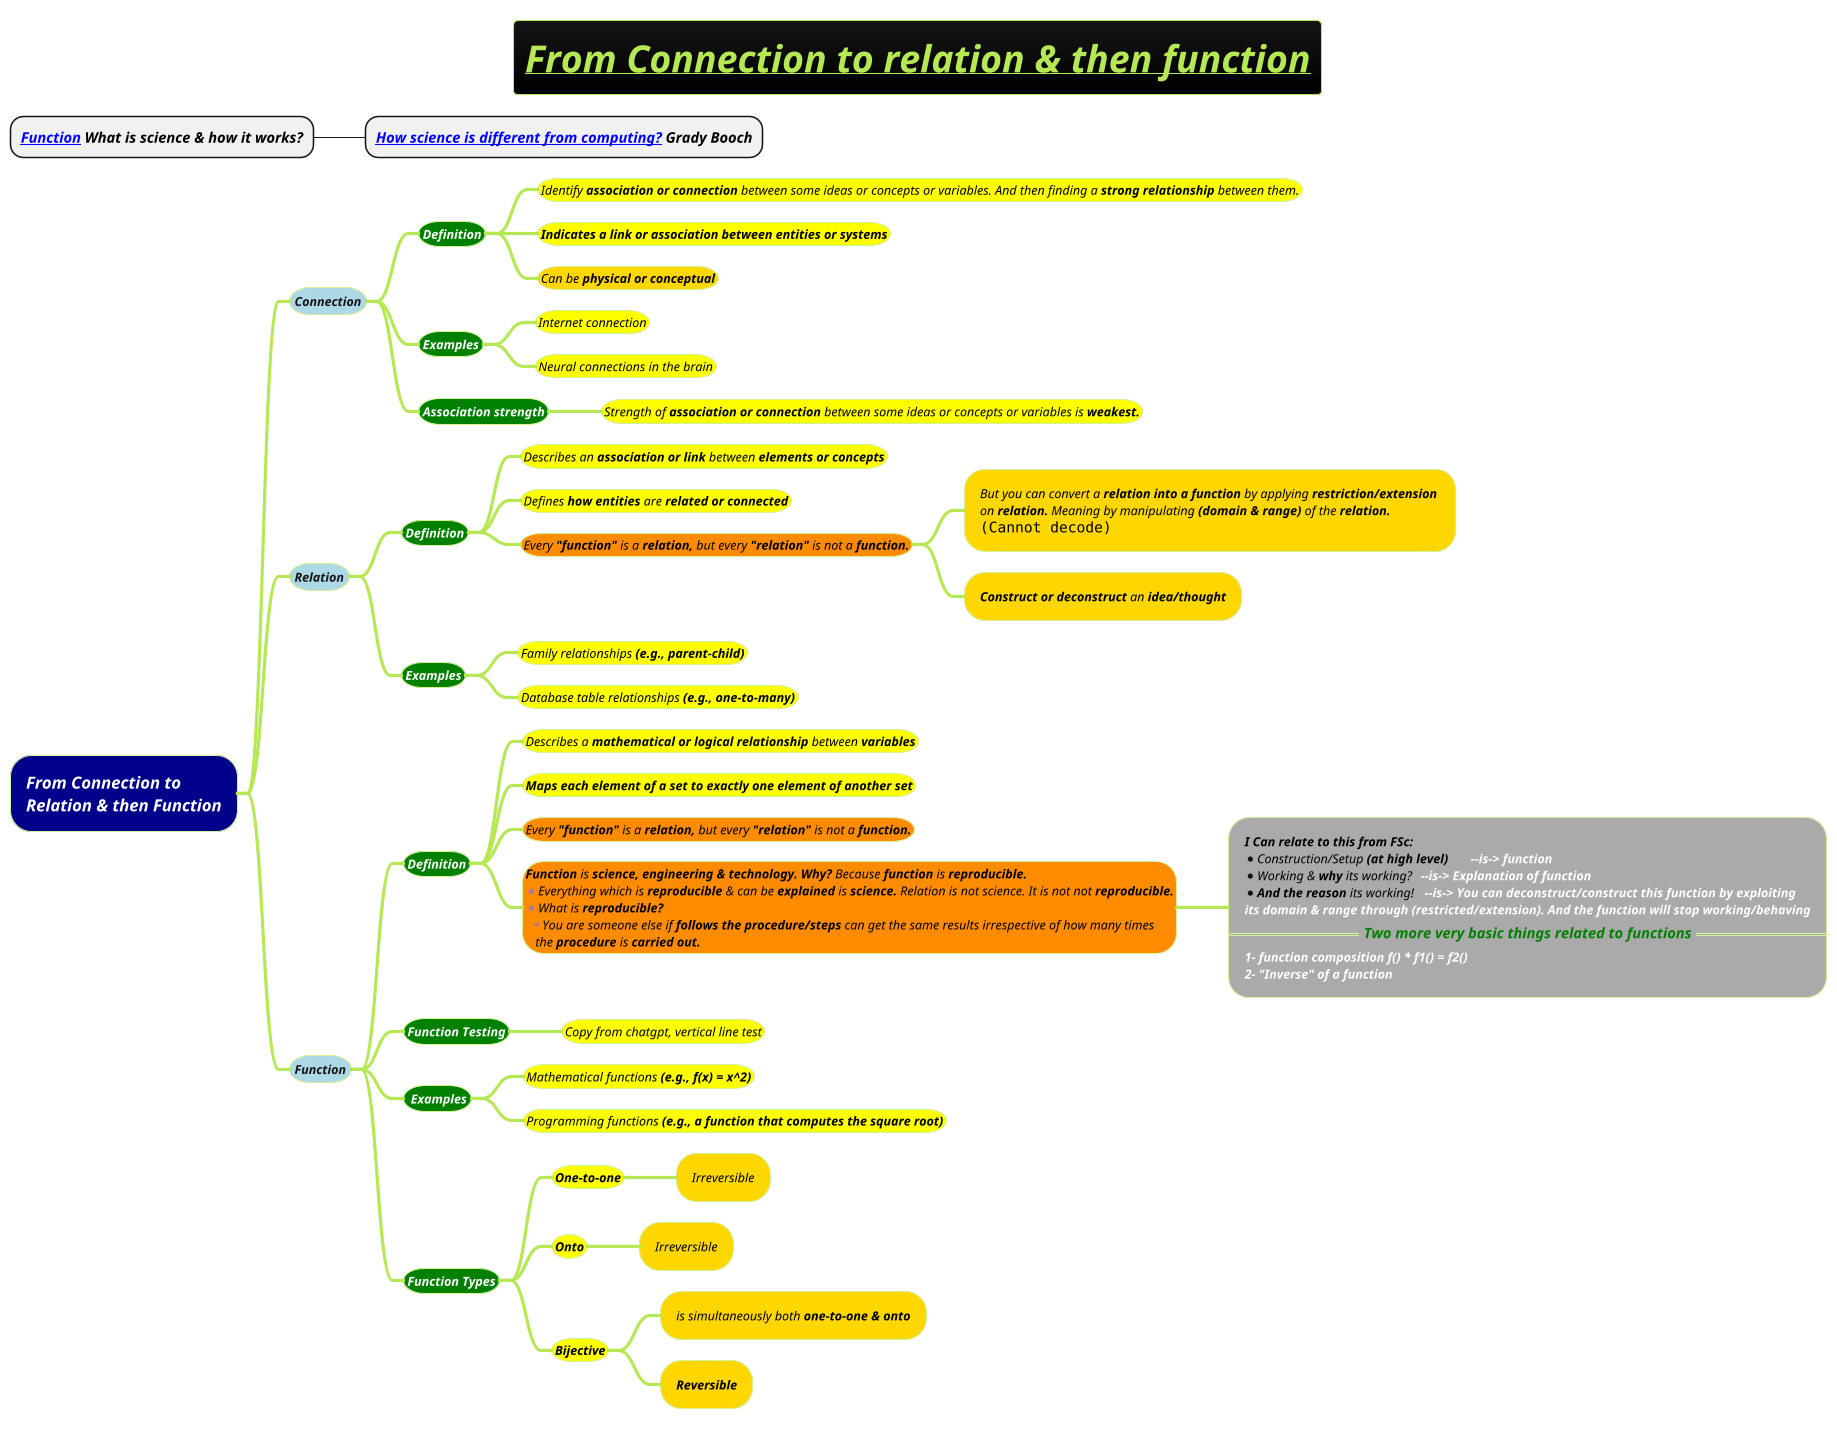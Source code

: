 @startmindmap
title =<i><b><u>From Connection to relation & then function
* <i><b>[[docs/3-programming-languages/Venkat-Subramaniam/images/img_69.png Function]] What is science & how it works?
** <i><b>[[docs/3-programming-languages/Venkat-Subramaniam/images/img_68.png How science is different from computing?]] Grady Booch
!theme hacker

*[#darkblue] <color:white><i>From Connection to \n<i><color:white>Relation & then Function
**[#lightblue] <i><color #blac><size:12>Connection
***[#green] <b><i><color #white><size:12>Definition
****[#yellow] <i><color #black><size:12>Identify **association or connection** between some ideas or concepts or variables. And then finding a **strong relationship** between them.
****[#yellow] <i><color #black><size:12><b>Indicates a link or association between entities or systems
****[#gold] <i><color #black><size:12>Can be <b>physical or conceptual
***[#green] <b><i><color #white><size:12>Examples
****[#yellow] <i><color #black><size:12>Internet connection
****[#yellow] <i><color #black><size:12>Neural connections in the brain

***[#green] <b><i><color #white><size:12>Association strength
****[#yellow] <i><color #black><size:12>Strength of **association or connection** between some ideas or concepts or variables is <b>weakest.
**[#lightblue] <i><color #blac><size:12>Relation
***[#green] <b><i><color #white><size:12>Definition
****[#yellow] <i><color #black><size:12>Describes an **association or link** between <b>elements or concepts
****[#yellow] <i><color #black><size:12>Defines **how entities** are <b>related or connected
****[#darkorange] <i><color #black><size:12>Every **"function"** is a **relation,** but every **"relation"** is not a <b>function.
*****[#gold] <i><color #black><size:12>But you can convert a **relation into a function** by applying <b>restriction/extension \n<i><color #black><size:12>on **relation.** Meaning by manipulating **(domain & range)** of the <b>relation.\n<img:images/img_70.png{scale=.812}>
*****[#gold] <i><color #black><size:12>**Construct or deconstruct** an <b>idea/thought
***[#green] <b><i><color #white><size:12>Examples
****[#yellow] <i><color #black><size:12>Family relationships <b>(e.g., parent-child)
****[#yellow] <i><color #black><size:12>Database table relationships <b>(e.g., one-to-many)
**[#lightblue] <i><color #blac><size:12>Function
***[#green] <b><i><color #white><size:12>Definition
****[#yellow] <i><color #black><size:12>Describes a **mathematical or logical relationship** between <b>variables
****[#yellow] <i><color #black><size:12><b>Maps each element of a set to exactly one element of another set
****[#darkorange] <i><color #black><size:12>Every **"function"** is a **relation,** but every **"relation"** is not a <b>function.
****[#darkorange]:<i><color #black><size:12>**Function** is **science, engineering & technology.** **Why?** Because **function** is <b>reproducible.
*<i><color #black><size:12>Everything which is **reproducible** & can be **explained** is **science.** Relation is not science. It is not not <b>reproducible.
*<i><color #black><size:12>What is <b>reproducible?
**<i><color #black><size:12>You are someone else if **follows the procedure/steps** can get the same results irrespective of how many times
<i><color #black><size:12>   the **procedure** is <b>carried out.;
*****[#a]:<i><color #black><size:12><b>I Can relate to this from FSc:
*<i><color #black><size:12>Construction/Setup <b>(at high level) \t<i><color #white><b><size:12>--is-> function
*<i><color #black><size:12>Working & **why** its working? \t<i><color #white><b><size:12>--is-> Explanation of function
*<i><color #black><size:12>**And the reason** its working! \t<i><color #white><b><size:12>--is-> You can deconstruct/construct this function by exploiting
<i><color #white><size:12><b>its domain & range through (restricted/extension). And the function will stop working/behaving
==<i><color #green><size:14><b>Two more very basic things related to functions==
<i><color #white><size:12><b>1- function composition f() * f1() = f2()
<i><color #white><size:12><b>2- "Inverse" of a function;

***[#green] <b><i><color #white><size:12>Function Testing
****[#yellow] <i><color #black><size:12>Copy from chatgpt, vertical line test
***[#green] <b><i><color #white><size:12> Examples
****[#yellow] <i><color #black><size:12>Mathematical functions<b> (e.g., f(x) = x^2)
****[#yellow] <i><color #black><size:12>Programming functions <b>(e.g., a function that computes the square root)
***[#green] <b><i><color #white><size:12>Function Types
****[#yellow] <b><i><color #black><size:12>One-to-one
*****[#gold] <i><color #black><size:12>Irreversible
****[#yellow] <b><i><color #black><size:12>Onto
*****[#gold] <i><color #black><size:12>Irreversible
****[#yellow] <b><i><color #black><size:12>Bijective
*****[#gold] <i><color #black><size:12>is simultaneously both <b>one-to-one & onto
*****[#gold] <i><color #black><size:12><b>Reversible





@endmindmap

